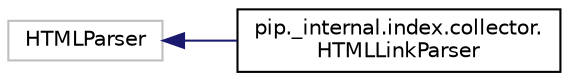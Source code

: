 digraph "Graphical Class Hierarchy"
{
 // LATEX_PDF_SIZE
  edge [fontname="Helvetica",fontsize="10",labelfontname="Helvetica",labelfontsize="10"];
  node [fontname="Helvetica",fontsize="10",shape=record];
  rankdir="LR";
  Node3525 [label="HTMLParser",height=0.2,width=0.4,color="grey75", fillcolor="white", style="filled",tooltip=" "];
  Node3525 -> Node0 [dir="back",color="midnightblue",fontsize="10",style="solid",fontname="Helvetica"];
  Node0 [label="pip._internal.index.collector.\lHTMLLinkParser",height=0.2,width=0.4,color="black", fillcolor="white", style="filled",URL="$classpip_1_1__internal_1_1index_1_1collector_1_1HTMLLinkParser.html",tooltip=" "];
}
